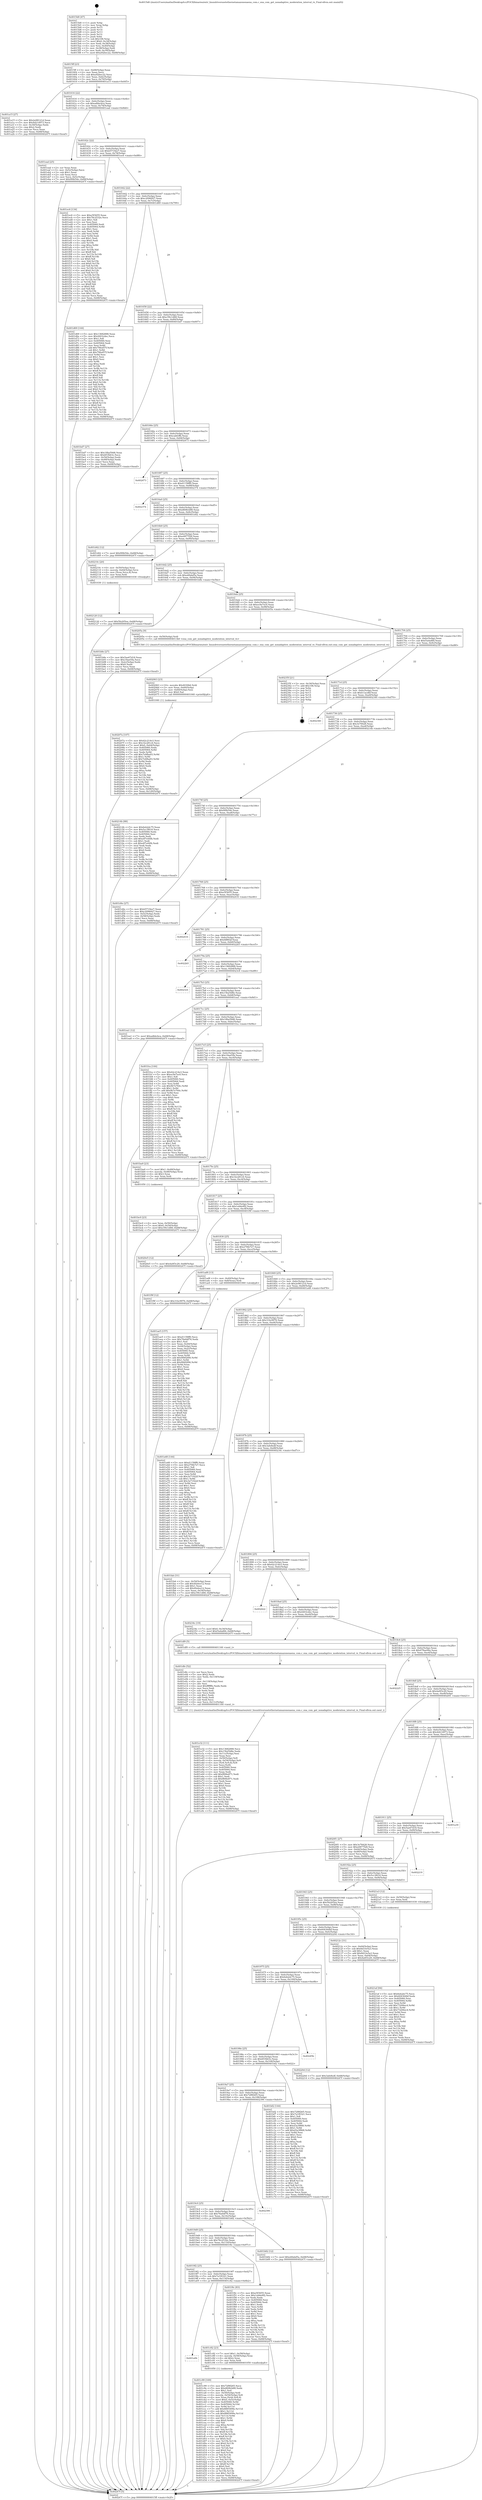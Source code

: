 digraph "0x4015d0" {
  label = "0x4015d0 (/mnt/c/Users/mathe/Desktop/tcc/POCII/binaries/extr_linuxdriversnetethernetamazonenaena_com.c_ena_com_get_nonadaptive_moderation_interval_rx_Final-ollvm.out::main(0))"
  labelloc = "t"
  node[shape=record]

  Entry [label="",width=0.3,height=0.3,shape=circle,fillcolor=black,style=filled]
  "0x4015ff" [label="{
     0x4015ff [23]\l
     | [instrs]\l
     &nbsp;&nbsp;0x4015ff \<+3\>: mov -0x68(%rbp),%eax\l
     &nbsp;&nbsp;0x401602 \<+2\>: mov %eax,%ecx\l
     &nbsp;&nbsp;0x401604 \<+6\>: sub $0xa92bec22,%ecx\l
     &nbsp;&nbsp;0x40160a \<+3\>: mov %eax,-0x6c(%rbp)\l
     &nbsp;&nbsp;0x40160d \<+3\>: mov %ecx,-0x70(%rbp)\l
     &nbsp;&nbsp;0x401610 \<+6\>: je 0000000000401a15 \<main+0x445\>\l
  }"]
  "0x401a15" [label="{
     0x401a15 [27]\l
     | [instrs]\l
     &nbsp;&nbsp;0x401a15 \<+5\>: mov $0x2e98121d,%eax\l
     &nbsp;&nbsp;0x401a1a \<+5\>: mov $0x4d214973,%ecx\l
     &nbsp;&nbsp;0x401a1f \<+3\>: mov -0x30(%rbp),%edx\l
     &nbsp;&nbsp;0x401a22 \<+3\>: cmp $0x2,%edx\l
     &nbsp;&nbsp;0x401a25 \<+3\>: cmovne %ecx,%eax\l
     &nbsp;&nbsp;0x401a28 \<+3\>: mov %eax,-0x68(%rbp)\l
     &nbsp;&nbsp;0x401a2b \<+5\>: jmp 000000000040247f \<main+0xeaf\>\l
  }"]
  "0x401616" [label="{
     0x401616 [22]\l
     | [instrs]\l
     &nbsp;&nbsp;0x401616 \<+5\>: jmp 000000000040161b \<main+0x4b\>\l
     &nbsp;&nbsp;0x40161b \<+3\>: mov -0x6c(%rbp),%eax\l
     &nbsp;&nbsp;0x40161e \<+5\>: sub $0xadbbcbca,%eax\l
     &nbsp;&nbsp;0x401623 \<+3\>: mov %eax,-0x74(%rbp)\l
     &nbsp;&nbsp;0x401626 \<+6\>: je 0000000000401ead \<main+0x8dd\>\l
  }"]
  "0x40247f" [label="{
     0x40247f [5]\l
     | [instrs]\l
     &nbsp;&nbsp;0x40247f \<+5\>: jmp 00000000004015ff \<main+0x2f\>\l
  }"]
  "0x4015d0" [label="{
     0x4015d0 [47]\l
     | [instrs]\l
     &nbsp;&nbsp;0x4015d0 \<+1\>: push %rbp\l
     &nbsp;&nbsp;0x4015d1 \<+3\>: mov %rsp,%rbp\l
     &nbsp;&nbsp;0x4015d4 \<+2\>: push %r15\l
     &nbsp;&nbsp;0x4015d6 \<+2\>: push %r14\l
     &nbsp;&nbsp;0x4015d8 \<+2\>: push %r13\l
     &nbsp;&nbsp;0x4015da \<+2\>: push %r12\l
     &nbsp;&nbsp;0x4015dc \<+1\>: push %rbx\l
     &nbsp;&nbsp;0x4015dd \<+7\>: sub $0x108,%rsp\l
     &nbsp;&nbsp;0x4015e4 \<+7\>: movl $0x0,-0x34(%rbp)\l
     &nbsp;&nbsp;0x4015eb \<+3\>: mov %edi,-0x38(%rbp)\l
     &nbsp;&nbsp;0x4015ee \<+4\>: mov %rsi,-0x40(%rbp)\l
     &nbsp;&nbsp;0x4015f2 \<+3\>: mov -0x38(%rbp),%edi\l
     &nbsp;&nbsp;0x4015f5 \<+3\>: mov %edi,-0x30(%rbp)\l
     &nbsp;&nbsp;0x4015f8 \<+7\>: movl $0xa92bec22,-0x68(%rbp)\l
  }"]
  Exit [label="",width=0.3,height=0.3,shape=circle,fillcolor=black,style=filled,peripheries=2]
  "0x401ead" [label="{
     0x401ead [25]\l
     | [instrs]\l
     &nbsp;&nbsp;0x401ead \<+2\>: xor %eax,%eax\l
     &nbsp;&nbsp;0x401eaf \<+3\>: mov -0x5c(%rbp),%ecx\l
     &nbsp;&nbsp;0x401eb2 \<+3\>: sub $0x1,%eax\l
     &nbsp;&nbsp;0x401eb5 \<+2\>: sub %eax,%ecx\l
     &nbsp;&nbsp;0x401eb7 \<+3\>: mov %ecx,-0x5c(%rbp)\l
     &nbsp;&nbsp;0x401eba \<+7\>: movl $0x9f4b54e,-0x68(%rbp)\l
     &nbsp;&nbsp;0x401ec1 \<+5\>: jmp 000000000040247f \<main+0xeaf\>\l
  }"]
  "0x40162c" [label="{
     0x40162c [22]\l
     | [instrs]\l
     &nbsp;&nbsp;0x40162c \<+5\>: jmp 0000000000401631 \<main+0x61\>\l
     &nbsp;&nbsp;0x401631 \<+3\>: mov -0x6c(%rbp),%eax\l
     &nbsp;&nbsp;0x401634 \<+5\>: sub $0xb5719ee7,%eax\l
     &nbsp;&nbsp;0x401639 \<+3\>: mov %eax,-0x78(%rbp)\l
     &nbsp;&nbsp;0x40163c \<+6\>: je 0000000000401ec6 \<main+0x8f6\>\l
  }"]
  "0x4021af" [label="{
     0x4021af [94]\l
     | [instrs]\l
     &nbsp;&nbsp;0x4021af \<+5\>: mov $0x6eb2dc75,%ecx\l
     &nbsp;&nbsp;0x4021b4 \<+5\>: mov $0x604364bf,%edx\l
     &nbsp;&nbsp;0x4021b9 \<+7\>: mov 0x405060,%esi\l
     &nbsp;&nbsp;0x4021c0 \<+8\>: mov 0x405064,%r8d\l
     &nbsp;&nbsp;0x4021c8 \<+3\>: mov %esi,%r9d\l
     &nbsp;&nbsp;0x4021cb \<+7\>: add $0x73206ec4,%r9d\l
     &nbsp;&nbsp;0x4021d2 \<+4\>: sub $0x1,%r9d\l
     &nbsp;&nbsp;0x4021d6 \<+7\>: sub $0x73206ec4,%r9d\l
     &nbsp;&nbsp;0x4021dd \<+4\>: imul %r9d,%esi\l
     &nbsp;&nbsp;0x4021e1 \<+3\>: and $0x1,%esi\l
     &nbsp;&nbsp;0x4021e4 \<+3\>: cmp $0x0,%esi\l
     &nbsp;&nbsp;0x4021e7 \<+4\>: sete %r10b\l
     &nbsp;&nbsp;0x4021eb \<+4\>: cmp $0xa,%r8d\l
     &nbsp;&nbsp;0x4021ef \<+4\>: setl %r11b\l
     &nbsp;&nbsp;0x4021f3 \<+3\>: mov %r10b,%bl\l
     &nbsp;&nbsp;0x4021f6 \<+3\>: and %r11b,%bl\l
     &nbsp;&nbsp;0x4021f9 \<+3\>: xor %r11b,%r10b\l
     &nbsp;&nbsp;0x4021fc \<+3\>: or %r10b,%bl\l
     &nbsp;&nbsp;0x4021ff \<+3\>: test $0x1,%bl\l
     &nbsp;&nbsp;0x402202 \<+3\>: cmovne %edx,%ecx\l
     &nbsp;&nbsp;0x402205 \<+3\>: mov %ecx,-0x68(%rbp)\l
     &nbsp;&nbsp;0x402208 \<+5\>: jmp 000000000040247f \<main+0xeaf\>\l
  }"]
  "0x401ec6" [label="{
     0x401ec6 [134]\l
     | [instrs]\l
     &nbsp;&nbsp;0x401ec6 \<+5\>: mov $0xe5f3655,%eax\l
     &nbsp;&nbsp;0x401ecb \<+5\>: mov $0x78c2532e,%ecx\l
     &nbsp;&nbsp;0x401ed0 \<+2\>: mov $0x1,%dl\l
     &nbsp;&nbsp;0x401ed2 \<+2\>: xor %esi,%esi\l
     &nbsp;&nbsp;0x401ed4 \<+7\>: mov 0x405060,%edi\l
     &nbsp;&nbsp;0x401edb \<+8\>: mov 0x405064,%r8d\l
     &nbsp;&nbsp;0x401ee3 \<+3\>: sub $0x1,%esi\l
     &nbsp;&nbsp;0x401ee6 \<+3\>: mov %edi,%r9d\l
     &nbsp;&nbsp;0x401ee9 \<+3\>: add %esi,%r9d\l
     &nbsp;&nbsp;0x401eec \<+4\>: imul %r9d,%edi\l
     &nbsp;&nbsp;0x401ef0 \<+3\>: and $0x1,%edi\l
     &nbsp;&nbsp;0x401ef3 \<+3\>: cmp $0x0,%edi\l
     &nbsp;&nbsp;0x401ef6 \<+4\>: sete %r10b\l
     &nbsp;&nbsp;0x401efa \<+4\>: cmp $0xa,%r8d\l
     &nbsp;&nbsp;0x401efe \<+4\>: setl %r11b\l
     &nbsp;&nbsp;0x401f02 \<+3\>: mov %r10b,%bl\l
     &nbsp;&nbsp;0x401f05 \<+3\>: xor $0xff,%bl\l
     &nbsp;&nbsp;0x401f08 \<+3\>: mov %r11b,%r14b\l
     &nbsp;&nbsp;0x401f0b \<+4\>: xor $0xff,%r14b\l
     &nbsp;&nbsp;0x401f0f \<+3\>: xor $0x0,%dl\l
     &nbsp;&nbsp;0x401f12 \<+3\>: mov %bl,%r15b\l
     &nbsp;&nbsp;0x401f15 \<+4\>: and $0x0,%r15b\l
     &nbsp;&nbsp;0x401f19 \<+3\>: and %dl,%r10b\l
     &nbsp;&nbsp;0x401f1c \<+3\>: mov %r14b,%r12b\l
     &nbsp;&nbsp;0x401f1f \<+4\>: and $0x0,%r12b\l
     &nbsp;&nbsp;0x401f23 \<+3\>: and %dl,%r11b\l
     &nbsp;&nbsp;0x401f26 \<+3\>: or %r10b,%r15b\l
     &nbsp;&nbsp;0x401f29 \<+3\>: or %r11b,%r12b\l
     &nbsp;&nbsp;0x401f2c \<+3\>: xor %r12b,%r15b\l
     &nbsp;&nbsp;0x401f2f \<+3\>: or %r14b,%bl\l
     &nbsp;&nbsp;0x401f32 \<+3\>: xor $0xff,%bl\l
     &nbsp;&nbsp;0x401f35 \<+3\>: or $0x0,%dl\l
     &nbsp;&nbsp;0x401f38 \<+2\>: and %dl,%bl\l
     &nbsp;&nbsp;0x401f3a \<+3\>: or %bl,%r15b\l
     &nbsp;&nbsp;0x401f3d \<+4\>: test $0x1,%r15b\l
     &nbsp;&nbsp;0x401f41 \<+3\>: cmovne %ecx,%eax\l
     &nbsp;&nbsp;0x401f44 \<+3\>: mov %eax,-0x68(%rbp)\l
     &nbsp;&nbsp;0x401f47 \<+5\>: jmp 000000000040247f \<main+0xeaf\>\l
  }"]
  "0x401642" [label="{
     0x401642 [22]\l
     | [instrs]\l
     &nbsp;&nbsp;0x401642 \<+5\>: jmp 0000000000401647 \<main+0x77\>\l
     &nbsp;&nbsp;0x401647 \<+3\>: mov -0x6c(%rbp),%eax\l
     &nbsp;&nbsp;0x40164a \<+5\>: sub $0xc2096927,%eax\l
     &nbsp;&nbsp;0x40164f \<+3\>: mov %eax,-0x7c(%rbp)\l
     &nbsp;&nbsp;0x401652 \<+6\>: je 0000000000401d69 \<main+0x799\>\l
  }"]
  "0x402120" [label="{
     0x402120 [12]\l
     | [instrs]\l
     &nbsp;&nbsp;0x402120 \<+7\>: movl $0x5fa205ea,-0x68(%rbp)\l
     &nbsp;&nbsp;0x402127 \<+5\>: jmp 000000000040247f \<main+0xeaf\>\l
  }"]
  "0x401d69" [label="{
     0x401d69 [144]\l
     | [instrs]\l
     &nbsp;&nbsp;0x401d69 \<+5\>: mov $0x13682888,%eax\l
     &nbsp;&nbsp;0x401d6e \<+5\>: mov $0x4403cdec,%ecx\l
     &nbsp;&nbsp;0x401d73 \<+2\>: mov $0x1,%dl\l
     &nbsp;&nbsp;0x401d75 \<+7\>: mov 0x405060,%esi\l
     &nbsp;&nbsp;0x401d7c \<+7\>: mov 0x405064,%edi\l
     &nbsp;&nbsp;0x401d83 \<+3\>: mov %esi,%r8d\l
     &nbsp;&nbsp;0x401d86 \<+7\>: add $0x79fed57f,%r8d\l
     &nbsp;&nbsp;0x401d8d \<+4\>: sub $0x1,%r8d\l
     &nbsp;&nbsp;0x401d91 \<+7\>: sub $0x79fed57f,%r8d\l
     &nbsp;&nbsp;0x401d98 \<+4\>: imul %r8d,%esi\l
     &nbsp;&nbsp;0x401d9c \<+3\>: and $0x1,%esi\l
     &nbsp;&nbsp;0x401d9f \<+3\>: cmp $0x0,%esi\l
     &nbsp;&nbsp;0x401da2 \<+4\>: sete %r9b\l
     &nbsp;&nbsp;0x401da6 \<+3\>: cmp $0xa,%edi\l
     &nbsp;&nbsp;0x401da9 \<+4\>: setl %r10b\l
     &nbsp;&nbsp;0x401dad \<+3\>: mov %r9b,%r11b\l
     &nbsp;&nbsp;0x401db0 \<+4\>: xor $0xff,%r11b\l
     &nbsp;&nbsp;0x401db4 \<+3\>: mov %r10b,%bl\l
     &nbsp;&nbsp;0x401db7 \<+3\>: xor $0xff,%bl\l
     &nbsp;&nbsp;0x401dba \<+3\>: xor $0x0,%dl\l
     &nbsp;&nbsp;0x401dbd \<+3\>: mov %r11b,%r14b\l
     &nbsp;&nbsp;0x401dc0 \<+4\>: and $0x0,%r14b\l
     &nbsp;&nbsp;0x401dc4 \<+3\>: and %dl,%r9b\l
     &nbsp;&nbsp;0x401dc7 \<+3\>: mov %bl,%r15b\l
     &nbsp;&nbsp;0x401dca \<+4\>: and $0x0,%r15b\l
     &nbsp;&nbsp;0x401dce \<+3\>: and %dl,%r10b\l
     &nbsp;&nbsp;0x401dd1 \<+3\>: or %r9b,%r14b\l
     &nbsp;&nbsp;0x401dd4 \<+3\>: or %r10b,%r15b\l
     &nbsp;&nbsp;0x401dd7 \<+3\>: xor %r15b,%r14b\l
     &nbsp;&nbsp;0x401dda \<+3\>: or %bl,%r11b\l
     &nbsp;&nbsp;0x401ddd \<+4\>: xor $0xff,%r11b\l
     &nbsp;&nbsp;0x401de1 \<+3\>: or $0x0,%dl\l
     &nbsp;&nbsp;0x401de4 \<+3\>: and %dl,%r11b\l
     &nbsp;&nbsp;0x401de7 \<+3\>: or %r11b,%r14b\l
     &nbsp;&nbsp;0x401dea \<+4\>: test $0x1,%r14b\l
     &nbsp;&nbsp;0x401dee \<+3\>: cmovne %ecx,%eax\l
     &nbsp;&nbsp;0x401df1 \<+3\>: mov %eax,-0x68(%rbp)\l
     &nbsp;&nbsp;0x401df4 \<+5\>: jmp 000000000040247f \<main+0xeaf\>\l
  }"]
  "0x401658" [label="{
     0x401658 [22]\l
     | [instrs]\l
     &nbsp;&nbsp;0x401658 \<+5\>: jmp 000000000040165d \<main+0x8d\>\l
     &nbsp;&nbsp;0x40165d \<+3\>: mov -0x6c(%rbp),%eax\l
     &nbsp;&nbsp;0x401660 \<+5\>: sub $0xc59c1d68,%eax\l
     &nbsp;&nbsp;0x401665 \<+3\>: mov %eax,-0x80(%rbp)\l
     &nbsp;&nbsp;0x401668 \<+6\>: je 0000000000401bd7 \<main+0x607\>\l
  }"]
  "0x40207a" [label="{
     0x40207a [107]\l
     | [instrs]\l
     &nbsp;&nbsp;0x40207a \<+5\>: mov $0x42c214e3,%esi\l
     &nbsp;&nbsp;0x40207f \<+5\>: mov $0x1bc281c6,%ecx\l
     &nbsp;&nbsp;0x402084 \<+7\>: movl $0x0,-0x64(%rbp)\l
     &nbsp;&nbsp;0x40208b \<+7\>: mov 0x405060,%edx\l
     &nbsp;&nbsp;0x402092 \<+8\>: mov 0x405064,%r8d\l
     &nbsp;&nbsp;0x40209a \<+3\>: mov %edx,%r9d\l
     &nbsp;&nbsp;0x40209d \<+7\>: add $0x7e4fba93,%r9d\l
     &nbsp;&nbsp;0x4020a4 \<+4\>: sub $0x1,%r9d\l
     &nbsp;&nbsp;0x4020a8 \<+7\>: sub $0x7e4fba93,%r9d\l
     &nbsp;&nbsp;0x4020af \<+4\>: imul %r9d,%edx\l
     &nbsp;&nbsp;0x4020b3 \<+3\>: and $0x1,%edx\l
     &nbsp;&nbsp;0x4020b6 \<+3\>: cmp $0x0,%edx\l
     &nbsp;&nbsp;0x4020b9 \<+4\>: sete %r10b\l
     &nbsp;&nbsp;0x4020bd \<+4\>: cmp $0xa,%r8d\l
     &nbsp;&nbsp;0x4020c1 \<+4\>: setl %r11b\l
     &nbsp;&nbsp;0x4020c5 \<+3\>: mov %r10b,%bl\l
     &nbsp;&nbsp;0x4020c8 \<+3\>: and %r11b,%bl\l
     &nbsp;&nbsp;0x4020cb \<+3\>: xor %r11b,%r10b\l
     &nbsp;&nbsp;0x4020ce \<+3\>: or %r10b,%bl\l
     &nbsp;&nbsp;0x4020d1 \<+3\>: test $0x1,%bl\l
     &nbsp;&nbsp;0x4020d4 \<+3\>: cmovne %ecx,%esi\l
     &nbsp;&nbsp;0x4020d7 \<+3\>: mov %esi,-0x68(%rbp)\l
     &nbsp;&nbsp;0x4020da \<+6\>: mov %eax,-0x120(%rbp)\l
     &nbsp;&nbsp;0x4020e0 \<+5\>: jmp 000000000040247f \<main+0xeaf\>\l
  }"]
  "0x401bd7" [label="{
     0x401bd7 [27]\l
     | [instrs]\l
     &nbsp;&nbsp;0x401bd7 \<+5\>: mov $0x18ba59d6,%eax\l
     &nbsp;&nbsp;0x401bdc \<+5\>: mov $0x6f1fb63c,%ecx\l
     &nbsp;&nbsp;0x401be1 \<+3\>: mov -0x54(%rbp),%edx\l
     &nbsp;&nbsp;0x401be4 \<+3\>: cmp -0x48(%rbp),%edx\l
     &nbsp;&nbsp;0x401be7 \<+3\>: cmovl %ecx,%eax\l
     &nbsp;&nbsp;0x401bea \<+3\>: mov %eax,-0x68(%rbp)\l
     &nbsp;&nbsp;0x401bed \<+5\>: jmp 000000000040247f \<main+0xeaf\>\l
  }"]
  "0x40166e" [label="{
     0x40166e [25]\l
     | [instrs]\l
     &nbsp;&nbsp;0x40166e \<+5\>: jmp 0000000000401673 \<main+0xa3\>\l
     &nbsp;&nbsp;0x401673 \<+3\>: mov -0x6c(%rbp),%eax\l
     &nbsp;&nbsp;0x401676 \<+5\>: sub $0xcabfcffb,%eax\l
     &nbsp;&nbsp;0x40167b \<+6\>: mov %eax,-0x84(%rbp)\l
     &nbsp;&nbsp;0x401681 \<+6\>: je 0000000000402473 \<main+0xea3\>\l
  }"]
  "0x402063" [label="{
     0x402063 [23]\l
     | [instrs]\l
     &nbsp;&nbsp;0x402063 \<+10\>: movabs $0x4030b6,%rdi\l
     &nbsp;&nbsp;0x40206d \<+3\>: mov %eax,-0x60(%rbp)\l
     &nbsp;&nbsp;0x402070 \<+3\>: mov -0x60(%rbp),%esi\l
     &nbsp;&nbsp;0x402073 \<+2\>: mov $0x0,%al\l
     &nbsp;&nbsp;0x402075 \<+5\>: call 0000000000401040 \<printf@plt\>\l
     | [calls]\l
     &nbsp;&nbsp;0x401040 \{1\} (unknown)\l
  }"]
  "0x402473" [label="{
     0x402473\l
  }", style=dashed]
  "0x401687" [label="{
     0x401687 [25]\l
     | [instrs]\l
     &nbsp;&nbsp;0x401687 \<+5\>: jmp 000000000040168c \<main+0xbc\>\l
     &nbsp;&nbsp;0x40168c \<+3\>: mov -0x6c(%rbp),%eax\l
     &nbsp;&nbsp;0x40168f \<+5\>: sub $0xd1158ff0,%eax\l
     &nbsp;&nbsp;0x401694 \<+6\>: mov %eax,-0x88(%rbp)\l
     &nbsp;&nbsp;0x40169a \<+6\>: je 0000000000402374 \<main+0xda4\>\l
  }"]
  "0x401e32" [label="{
     0x401e32 [111]\l
     | [instrs]\l
     &nbsp;&nbsp;0x401e32 \<+5\>: mov $0x13682888,%ecx\l
     &nbsp;&nbsp;0x401e37 \<+5\>: mov $0x15b25d8e,%edx\l
     &nbsp;&nbsp;0x401e3c \<+6\>: mov -0x11c(%rbp),%esi\l
     &nbsp;&nbsp;0x401e42 \<+3\>: imul %eax,%esi\l
     &nbsp;&nbsp;0x401e45 \<+4\>: mov -0x50(%rbp),%r8\l
     &nbsp;&nbsp;0x401e49 \<+4\>: movslq -0x54(%rbp),%r9\l
     &nbsp;&nbsp;0x401e4d \<+4\>: mov (%r8,%r9,8),%r8\l
     &nbsp;&nbsp;0x401e51 \<+3\>: mov %esi,(%r8)\l
     &nbsp;&nbsp;0x401e54 \<+7\>: mov 0x405060,%eax\l
     &nbsp;&nbsp;0x401e5b \<+7\>: mov 0x405064,%esi\l
     &nbsp;&nbsp;0x401e62 \<+2\>: mov %eax,%edi\l
     &nbsp;&nbsp;0x401e64 \<+6\>: add $0xf806e871,%edi\l
     &nbsp;&nbsp;0x401e6a \<+3\>: sub $0x1,%edi\l
     &nbsp;&nbsp;0x401e6d \<+6\>: sub $0xf806e871,%edi\l
     &nbsp;&nbsp;0x401e73 \<+3\>: imul %edi,%eax\l
     &nbsp;&nbsp;0x401e76 \<+3\>: and $0x1,%eax\l
     &nbsp;&nbsp;0x401e79 \<+3\>: cmp $0x0,%eax\l
     &nbsp;&nbsp;0x401e7c \<+4\>: sete %r10b\l
     &nbsp;&nbsp;0x401e80 \<+3\>: cmp $0xa,%esi\l
     &nbsp;&nbsp;0x401e83 \<+4\>: setl %r11b\l
     &nbsp;&nbsp;0x401e87 \<+3\>: mov %r10b,%bl\l
     &nbsp;&nbsp;0x401e8a \<+3\>: and %r11b,%bl\l
     &nbsp;&nbsp;0x401e8d \<+3\>: xor %r11b,%r10b\l
     &nbsp;&nbsp;0x401e90 \<+3\>: or %r10b,%bl\l
     &nbsp;&nbsp;0x401e93 \<+3\>: test $0x1,%bl\l
     &nbsp;&nbsp;0x401e96 \<+3\>: cmovne %edx,%ecx\l
     &nbsp;&nbsp;0x401e99 \<+3\>: mov %ecx,-0x68(%rbp)\l
     &nbsp;&nbsp;0x401e9c \<+5\>: jmp 000000000040247f \<main+0xeaf\>\l
  }"]
  "0x402374" [label="{
     0x402374\l
  }", style=dashed]
  "0x4016a0" [label="{
     0x4016a0 [25]\l
     | [instrs]\l
     &nbsp;&nbsp;0x4016a0 \<+5\>: jmp 00000000004016a5 \<main+0xd5\>\l
     &nbsp;&nbsp;0x4016a5 \<+3\>: mov -0x6c(%rbp),%eax\l
     &nbsp;&nbsp;0x4016a8 \<+5\>: sub $0xd608cb88,%eax\l
     &nbsp;&nbsp;0x4016ad \<+6\>: mov %eax,-0x8c(%rbp)\l
     &nbsp;&nbsp;0x4016b3 \<+6\>: je 0000000000401d42 \<main+0x772\>\l
  }"]
  "0x401dfe" [label="{
     0x401dfe [52]\l
     | [instrs]\l
     &nbsp;&nbsp;0x401dfe \<+2\>: xor %ecx,%ecx\l
     &nbsp;&nbsp;0x401e00 \<+5\>: mov $0x2,%edx\l
     &nbsp;&nbsp;0x401e05 \<+6\>: mov %edx,-0x118(%rbp)\l
     &nbsp;&nbsp;0x401e0b \<+1\>: cltd\l
     &nbsp;&nbsp;0x401e0c \<+6\>: mov -0x118(%rbp),%esi\l
     &nbsp;&nbsp;0x401e12 \<+2\>: idiv %esi\l
     &nbsp;&nbsp;0x401e14 \<+6\>: imul $0xfffffffe,%edx,%edx\l
     &nbsp;&nbsp;0x401e1a \<+2\>: mov %ecx,%edi\l
     &nbsp;&nbsp;0x401e1c \<+2\>: sub %edx,%edi\l
     &nbsp;&nbsp;0x401e1e \<+2\>: mov %ecx,%edx\l
     &nbsp;&nbsp;0x401e20 \<+3\>: sub $0x1,%edx\l
     &nbsp;&nbsp;0x401e23 \<+2\>: add %edx,%edi\l
     &nbsp;&nbsp;0x401e25 \<+2\>: sub %edi,%ecx\l
     &nbsp;&nbsp;0x401e27 \<+6\>: mov %ecx,-0x11c(%rbp)\l
     &nbsp;&nbsp;0x401e2d \<+5\>: call 0000000000401160 \<next_i\>\l
     | [calls]\l
     &nbsp;&nbsp;0x401160 \{1\} (/mnt/c/Users/mathe/Desktop/tcc/POCII/binaries/extr_linuxdriversnetethernetamazonenaena_com.c_ena_com_get_nonadaptive_moderation_interval_rx_Final-ollvm.out::next_i)\l
  }"]
  "0x401d42" [label="{
     0x401d42 [12]\l
     | [instrs]\l
     &nbsp;&nbsp;0x401d42 \<+7\>: movl $0x9f4b54e,-0x68(%rbp)\l
     &nbsp;&nbsp;0x401d49 \<+5\>: jmp 000000000040247f \<main+0xeaf\>\l
  }"]
  "0x4016b9" [label="{
     0x4016b9 [25]\l
     | [instrs]\l
     &nbsp;&nbsp;0x4016b9 \<+5\>: jmp 00000000004016be \<main+0xee\>\l
     &nbsp;&nbsp;0x4016be \<+3\>: mov -0x6c(%rbp),%eax\l
     &nbsp;&nbsp;0x4016c1 \<+5\>: sub $0xe0877f28,%eax\l
     &nbsp;&nbsp;0x4016c6 \<+6\>: mov %eax,-0x90(%rbp)\l
     &nbsp;&nbsp;0x4016cc \<+6\>: je 000000000040210c \<main+0xb3c\>\l
  }"]
  "0x401c99" [label="{
     0x401c99 [169]\l
     | [instrs]\l
     &nbsp;&nbsp;0x401c99 \<+5\>: mov $0x72f8f265,%ecx\l
     &nbsp;&nbsp;0x401c9e \<+5\>: mov $0xd608cb88,%edx\l
     &nbsp;&nbsp;0x401ca3 \<+3\>: mov $0x1,%sil\l
     &nbsp;&nbsp;0x401ca6 \<+4\>: mov -0x50(%rbp),%rdi\l
     &nbsp;&nbsp;0x401caa \<+4\>: movslq -0x54(%rbp),%r8\l
     &nbsp;&nbsp;0x401cae \<+4\>: mov %rax,(%rdi,%r8,8)\l
     &nbsp;&nbsp;0x401cb2 \<+7\>: movl $0x0,-0x5c(%rbp)\l
     &nbsp;&nbsp;0x401cb9 \<+8\>: mov 0x405060,%r9d\l
     &nbsp;&nbsp;0x401cc1 \<+8\>: mov 0x405064,%r10d\l
     &nbsp;&nbsp;0x401cc9 \<+3\>: mov %r9d,%r11d\l
     &nbsp;&nbsp;0x401ccc \<+7\>: add $0x8885499e,%r11d\l
     &nbsp;&nbsp;0x401cd3 \<+4\>: sub $0x1,%r11d\l
     &nbsp;&nbsp;0x401cd7 \<+7\>: sub $0x8885499e,%r11d\l
     &nbsp;&nbsp;0x401cde \<+4\>: imul %r11d,%r9d\l
     &nbsp;&nbsp;0x401ce2 \<+4\>: and $0x1,%r9d\l
     &nbsp;&nbsp;0x401ce6 \<+4\>: cmp $0x0,%r9d\l
     &nbsp;&nbsp;0x401cea \<+3\>: sete %bl\l
     &nbsp;&nbsp;0x401ced \<+4\>: cmp $0xa,%r10d\l
     &nbsp;&nbsp;0x401cf1 \<+4\>: setl %r14b\l
     &nbsp;&nbsp;0x401cf5 \<+3\>: mov %bl,%r15b\l
     &nbsp;&nbsp;0x401cf8 \<+4\>: xor $0xff,%r15b\l
     &nbsp;&nbsp;0x401cfc \<+3\>: mov %r14b,%r12b\l
     &nbsp;&nbsp;0x401cff \<+4\>: xor $0xff,%r12b\l
     &nbsp;&nbsp;0x401d03 \<+4\>: xor $0x0,%sil\l
     &nbsp;&nbsp;0x401d07 \<+3\>: mov %r15b,%r13b\l
     &nbsp;&nbsp;0x401d0a \<+4\>: and $0x0,%r13b\l
     &nbsp;&nbsp;0x401d0e \<+3\>: and %sil,%bl\l
     &nbsp;&nbsp;0x401d11 \<+3\>: mov %r12b,%al\l
     &nbsp;&nbsp;0x401d14 \<+2\>: and $0x0,%al\l
     &nbsp;&nbsp;0x401d16 \<+3\>: and %sil,%r14b\l
     &nbsp;&nbsp;0x401d19 \<+3\>: or %bl,%r13b\l
     &nbsp;&nbsp;0x401d1c \<+3\>: or %r14b,%al\l
     &nbsp;&nbsp;0x401d1f \<+3\>: xor %al,%r13b\l
     &nbsp;&nbsp;0x401d22 \<+3\>: or %r12b,%r15b\l
     &nbsp;&nbsp;0x401d25 \<+4\>: xor $0xff,%r15b\l
     &nbsp;&nbsp;0x401d29 \<+4\>: or $0x0,%sil\l
     &nbsp;&nbsp;0x401d2d \<+3\>: and %sil,%r15b\l
     &nbsp;&nbsp;0x401d30 \<+3\>: or %r15b,%r13b\l
     &nbsp;&nbsp;0x401d33 \<+4\>: test $0x1,%r13b\l
     &nbsp;&nbsp;0x401d37 \<+3\>: cmovne %edx,%ecx\l
     &nbsp;&nbsp;0x401d3a \<+3\>: mov %ecx,-0x68(%rbp)\l
     &nbsp;&nbsp;0x401d3d \<+5\>: jmp 000000000040247f \<main+0xeaf\>\l
  }"]
  "0x40210c" [label="{
     0x40210c [20]\l
     | [instrs]\l
     &nbsp;&nbsp;0x40210c \<+4\>: mov -0x50(%rbp),%rax\l
     &nbsp;&nbsp;0x402110 \<+4\>: movslq -0x64(%rbp),%rcx\l
     &nbsp;&nbsp;0x402114 \<+4\>: mov (%rax,%rcx,8),%rax\l
     &nbsp;&nbsp;0x402118 \<+3\>: mov %rax,%rdi\l
     &nbsp;&nbsp;0x40211b \<+5\>: call 0000000000401030 \<free@plt\>\l
     | [calls]\l
     &nbsp;&nbsp;0x401030 \{1\} (unknown)\l
  }"]
  "0x4016d2" [label="{
     0x4016d2 [25]\l
     | [instrs]\l
     &nbsp;&nbsp;0x4016d2 \<+5\>: jmp 00000000004016d7 \<main+0x107\>\l
     &nbsp;&nbsp;0x4016d7 \<+3\>: mov -0x6c(%rbp),%eax\l
     &nbsp;&nbsp;0x4016da \<+5\>: sub $0xe6fabd5a,%eax\l
     &nbsp;&nbsp;0x4016df \<+6\>: mov %eax,-0x94(%rbp)\l
     &nbsp;&nbsp;0x4016e5 \<+6\>: je 0000000000401b8e \<main+0x5be\>\l
  }"]
  "0x401a0b" [label="{
     0x401a0b\l
  }", style=dashed]
  "0x401b8e" [label="{
     0x401b8e [27]\l
     | [instrs]\l
     &nbsp;&nbsp;0x401b8e \<+5\>: mov $0x5ae67d18,%eax\l
     &nbsp;&nbsp;0x401b93 \<+5\>: mov $0x19aef3fa,%ecx\l
     &nbsp;&nbsp;0x401b98 \<+3\>: mov -0x2c(%rbp),%edx\l
     &nbsp;&nbsp;0x401b9b \<+3\>: cmp $0x0,%edx\l
     &nbsp;&nbsp;0x401b9e \<+3\>: cmove %ecx,%eax\l
     &nbsp;&nbsp;0x401ba1 \<+3\>: mov %eax,-0x68(%rbp)\l
     &nbsp;&nbsp;0x401ba4 \<+5\>: jmp 000000000040247f \<main+0xeaf\>\l
  }"]
  "0x4016eb" [label="{
     0x4016eb [25]\l
     | [instrs]\l
     &nbsp;&nbsp;0x4016eb \<+5\>: jmp 00000000004016f0 \<main+0x120\>\l
     &nbsp;&nbsp;0x4016f0 \<+3\>: mov -0x6c(%rbp),%eax\l
     &nbsp;&nbsp;0x4016f3 \<+5\>: sub $0xec9a7ec0,%eax\l
     &nbsp;&nbsp;0x4016f8 \<+6\>: mov %eax,-0x98(%rbp)\l
     &nbsp;&nbsp;0x4016fe \<+6\>: je 000000000040205a \<main+0xa8a\>\l
  }"]
  "0x401c82" [label="{
     0x401c82 [23]\l
     | [instrs]\l
     &nbsp;&nbsp;0x401c82 \<+7\>: movl $0x1,-0x58(%rbp)\l
     &nbsp;&nbsp;0x401c89 \<+4\>: movslq -0x58(%rbp),%rax\l
     &nbsp;&nbsp;0x401c8d \<+4\>: shl $0x2,%rax\l
     &nbsp;&nbsp;0x401c91 \<+3\>: mov %rax,%rdi\l
     &nbsp;&nbsp;0x401c94 \<+5\>: call 0000000000401050 \<malloc@plt\>\l
     | [calls]\l
     &nbsp;&nbsp;0x401050 \{1\} (unknown)\l
  }"]
  "0x40205a" [label="{
     0x40205a [9]\l
     | [instrs]\l
     &nbsp;&nbsp;0x40205a \<+4\>: mov -0x50(%rbp),%rdi\l
     &nbsp;&nbsp;0x40205e \<+5\>: call 00000000004013b0 \<ena_com_get_nonadaptive_moderation_interval_rx\>\l
     | [calls]\l
     &nbsp;&nbsp;0x4013b0 \{1\} (/mnt/c/Users/mathe/Desktop/tcc/POCII/binaries/extr_linuxdriversnetethernetamazonenaena_com.c_ena_com_get_nonadaptive_moderation_interval_rx_Final-ollvm.out::ena_com_get_nonadaptive_moderation_interval_rx)\l
  }"]
  "0x401704" [label="{
     0x401704 [25]\l
     | [instrs]\l
     &nbsp;&nbsp;0x401704 \<+5\>: jmp 0000000000401709 \<main+0x139\>\l
     &nbsp;&nbsp;0x401709 \<+3\>: mov -0x6c(%rbp),%eax\l
     &nbsp;&nbsp;0x40170c \<+5\>: sub $0xf3a4a8fd,%eax\l
     &nbsp;&nbsp;0x401711 \<+6\>: mov %eax,-0x9c(%rbp)\l
     &nbsp;&nbsp;0x401717 \<+6\>: je 000000000040235f \<main+0xd8f\>\l
  }"]
  "0x4019f2" [label="{
     0x4019f2 [25]\l
     | [instrs]\l
     &nbsp;&nbsp;0x4019f2 \<+5\>: jmp 00000000004019f7 \<main+0x427\>\l
     &nbsp;&nbsp;0x4019f7 \<+3\>: mov -0x6c(%rbp),%eax\l
     &nbsp;&nbsp;0x4019fa \<+5\>: sub $0x7a1f0321,%eax\l
     &nbsp;&nbsp;0x4019ff \<+6\>: mov %eax,-0x114(%rbp)\l
     &nbsp;&nbsp;0x401a05 \<+6\>: je 0000000000401c82 \<main+0x6b2\>\l
  }"]
  "0x40235f" [label="{
     0x40235f [21]\l
     | [instrs]\l
     &nbsp;&nbsp;0x40235f \<+3\>: mov -0x34(%rbp),%eax\l
     &nbsp;&nbsp;0x402362 \<+7\>: add $0x108,%rsp\l
     &nbsp;&nbsp;0x402369 \<+1\>: pop %rbx\l
     &nbsp;&nbsp;0x40236a \<+2\>: pop %r12\l
     &nbsp;&nbsp;0x40236c \<+2\>: pop %r13\l
     &nbsp;&nbsp;0x40236e \<+2\>: pop %r14\l
     &nbsp;&nbsp;0x402370 \<+2\>: pop %r15\l
     &nbsp;&nbsp;0x402372 \<+1\>: pop %rbp\l
     &nbsp;&nbsp;0x402373 \<+1\>: ret\l
  }"]
  "0x40171d" [label="{
     0x40171d [25]\l
     | [instrs]\l
     &nbsp;&nbsp;0x40171d \<+5\>: jmp 0000000000401722 \<main+0x152\>\l
     &nbsp;&nbsp;0x401722 \<+3\>: mov -0x6c(%rbp),%eax\l
     &nbsp;&nbsp;0x401725 \<+5\>: sub $0xfc1acdbf,%eax\l
     &nbsp;&nbsp;0x40172a \<+6\>: mov %eax,-0xa0(%rbp)\l
     &nbsp;&nbsp;0x401730 \<+6\>: je 0000000000402340 \<main+0xd70\>\l
  }"]
  "0x401f4c" [label="{
     0x401f4c [83]\l
     | [instrs]\l
     &nbsp;&nbsp;0x401f4c \<+5\>: mov $0xe5f3655,%eax\l
     &nbsp;&nbsp;0x401f51 \<+5\>: mov $0x1eb6e9f2,%ecx\l
     &nbsp;&nbsp;0x401f56 \<+2\>: xor %edx,%edx\l
     &nbsp;&nbsp;0x401f58 \<+7\>: mov 0x405060,%esi\l
     &nbsp;&nbsp;0x401f5f \<+7\>: mov 0x405064,%edi\l
     &nbsp;&nbsp;0x401f66 \<+3\>: sub $0x1,%edx\l
     &nbsp;&nbsp;0x401f69 \<+3\>: mov %esi,%r8d\l
     &nbsp;&nbsp;0x401f6c \<+3\>: add %edx,%r8d\l
     &nbsp;&nbsp;0x401f6f \<+4\>: imul %r8d,%esi\l
     &nbsp;&nbsp;0x401f73 \<+3\>: and $0x1,%esi\l
     &nbsp;&nbsp;0x401f76 \<+3\>: cmp $0x0,%esi\l
     &nbsp;&nbsp;0x401f79 \<+4\>: sete %r9b\l
     &nbsp;&nbsp;0x401f7d \<+3\>: cmp $0xa,%edi\l
     &nbsp;&nbsp;0x401f80 \<+4\>: setl %r10b\l
     &nbsp;&nbsp;0x401f84 \<+3\>: mov %r9b,%r11b\l
     &nbsp;&nbsp;0x401f87 \<+3\>: and %r10b,%r11b\l
     &nbsp;&nbsp;0x401f8a \<+3\>: xor %r10b,%r9b\l
     &nbsp;&nbsp;0x401f8d \<+3\>: or %r9b,%r11b\l
     &nbsp;&nbsp;0x401f90 \<+4\>: test $0x1,%r11b\l
     &nbsp;&nbsp;0x401f94 \<+3\>: cmovne %ecx,%eax\l
     &nbsp;&nbsp;0x401f97 \<+3\>: mov %eax,-0x68(%rbp)\l
     &nbsp;&nbsp;0x401f9a \<+5\>: jmp 000000000040247f \<main+0xeaf\>\l
  }"]
  "0x402340" [label="{
     0x402340\l
  }", style=dashed]
  "0x401736" [label="{
     0x401736 [25]\l
     | [instrs]\l
     &nbsp;&nbsp;0x401736 \<+5\>: jmp 000000000040173b \<main+0x16b\>\l
     &nbsp;&nbsp;0x40173b \<+3\>: mov -0x6c(%rbp),%eax\l
     &nbsp;&nbsp;0x40173e \<+5\>: sub $0x3e78428,%eax\l
     &nbsp;&nbsp;0x401743 \<+6\>: mov %eax,-0xa4(%rbp)\l
     &nbsp;&nbsp;0x401749 \<+6\>: je 000000000040214b \<main+0xb7b\>\l
  }"]
  "0x401bc0" [label="{
     0x401bc0 [23]\l
     | [instrs]\l
     &nbsp;&nbsp;0x401bc0 \<+4\>: mov %rax,-0x50(%rbp)\l
     &nbsp;&nbsp;0x401bc4 \<+7\>: movl $0x0,-0x54(%rbp)\l
     &nbsp;&nbsp;0x401bcb \<+7\>: movl $0xc59c1d68,-0x68(%rbp)\l
     &nbsp;&nbsp;0x401bd2 \<+5\>: jmp 000000000040247f \<main+0xeaf\>\l
  }"]
  "0x40214b" [label="{
     0x40214b [88]\l
     | [instrs]\l
     &nbsp;&nbsp;0x40214b \<+5\>: mov $0x6eb2dc75,%eax\l
     &nbsp;&nbsp;0x402150 \<+5\>: mov $0x5cc3f616,%ecx\l
     &nbsp;&nbsp;0x402155 \<+7\>: mov 0x405060,%edx\l
     &nbsp;&nbsp;0x40215c \<+7\>: mov 0x405064,%esi\l
     &nbsp;&nbsp;0x402163 \<+2\>: mov %edx,%edi\l
     &nbsp;&nbsp;0x402165 \<+6\>: add $0xe87e44fb,%edi\l
     &nbsp;&nbsp;0x40216b \<+3\>: sub $0x1,%edi\l
     &nbsp;&nbsp;0x40216e \<+6\>: sub $0xe87e44fb,%edi\l
     &nbsp;&nbsp;0x402174 \<+3\>: imul %edi,%edx\l
     &nbsp;&nbsp;0x402177 \<+3\>: and $0x1,%edx\l
     &nbsp;&nbsp;0x40217a \<+3\>: cmp $0x0,%edx\l
     &nbsp;&nbsp;0x40217d \<+4\>: sete %r8b\l
     &nbsp;&nbsp;0x402181 \<+3\>: cmp $0xa,%esi\l
     &nbsp;&nbsp;0x402184 \<+4\>: setl %r9b\l
     &nbsp;&nbsp;0x402188 \<+3\>: mov %r8b,%r10b\l
     &nbsp;&nbsp;0x40218b \<+3\>: and %r9b,%r10b\l
     &nbsp;&nbsp;0x40218e \<+3\>: xor %r9b,%r8b\l
     &nbsp;&nbsp;0x402191 \<+3\>: or %r8b,%r10b\l
     &nbsp;&nbsp;0x402194 \<+4\>: test $0x1,%r10b\l
     &nbsp;&nbsp;0x402198 \<+3\>: cmovne %ecx,%eax\l
     &nbsp;&nbsp;0x40219b \<+3\>: mov %eax,-0x68(%rbp)\l
     &nbsp;&nbsp;0x40219e \<+5\>: jmp 000000000040247f \<main+0xeaf\>\l
  }"]
  "0x40174f" [label="{
     0x40174f [25]\l
     | [instrs]\l
     &nbsp;&nbsp;0x40174f \<+5\>: jmp 0000000000401754 \<main+0x184\>\l
     &nbsp;&nbsp;0x401754 \<+3\>: mov -0x6c(%rbp),%eax\l
     &nbsp;&nbsp;0x401757 \<+5\>: sub $0x9f4b54e,%eax\l
     &nbsp;&nbsp;0x40175c \<+6\>: mov %eax,-0xa8(%rbp)\l
     &nbsp;&nbsp;0x401762 \<+6\>: je 0000000000401d4e \<main+0x77e\>\l
  }"]
  "0x4019d9" [label="{
     0x4019d9 [25]\l
     | [instrs]\l
     &nbsp;&nbsp;0x4019d9 \<+5\>: jmp 00000000004019de \<main+0x40e\>\l
     &nbsp;&nbsp;0x4019de \<+3\>: mov -0x6c(%rbp),%eax\l
     &nbsp;&nbsp;0x4019e1 \<+5\>: sub $0x78c2532e,%eax\l
     &nbsp;&nbsp;0x4019e6 \<+6\>: mov %eax,-0x110(%rbp)\l
     &nbsp;&nbsp;0x4019ec \<+6\>: je 0000000000401f4c \<main+0x97c\>\l
  }"]
  "0x401d4e" [label="{
     0x401d4e [27]\l
     | [instrs]\l
     &nbsp;&nbsp;0x401d4e \<+5\>: mov $0xb5719ee7,%eax\l
     &nbsp;&nbsp;0x401d53 \<+5\>: mov $0xc2096927,%ecx\l
     &nbsp;&nbsp;0x401d58 \<+3\>: mov -0x5c(%rbp),%edx\l
     &nbsp;&nbsp;0x401d5b \<+3\>: cmp -0x58(%rbp),%edx\l
     &nbsp;&nbsp;0x401d5e \<+3\>: cmovl %ecx,%eax\l
     &nbsp;&nbsp;0x401d61 \<+3\>: mov %eax,-0x68(%rbp)\l
     &nbsp;&nbsp;0x401d64 \<+5\>: jmp 000000000040247f \<main+0xeaf\>\l
  }"]
  "0x401768" [label="{
     0x401768 [25]\l
     | [instrs]\l
     &nbsp;&nbsp;0x401768 \<+5\>: jmp 000000000040176d \<main+0x19d\>\l
     &nbsp;&nbsp;0x40176d \<+3\>: mov -0x6c(%rbp),%eax\l
     &nbsp;&nbsp;0x401770 \<+5\>: sub $0xe5f3655,%eax\l
     &nbsp;&nbsp;0x401775 \<+6\>: mov %eax,-0xac(%rbp)\l
     &nbsp;&nbsp;0x40177b \<+6\>: je 0000000000402416 \<main+0xe46\>\l
  }"]
  "0x401b82" [label="{
     0x401b82 [12]\l
     | [instrs]\l
     &nbsp;&nbsp;0x401b82 \<+7\>: movl $0xe6fabd5a,-0x68(%rbp)\l
     &nbsp;&nbsp;0x401b89 \<+5\>: jmp 000000000040247f \<main+0xeaf\>\l
  }"]
  "0x402416" [label="{
     0x402416\l
  }", style=dashed]
  "0x401781" [label="{
     0x401781 [25]\l
     | [instrs]\l
     &nbsp;&nbsp;0x401781 \<+5\>: jmp 0000000000401786 \<main+0x1b6\>\l
     &nbsp;&nbsp;0x401786 \<+3\>: mov -0x6c(%rbp),%eax\l
     &nbsp;&nbsp;0x401789 \<+5\>: sub $0xfdf802f,%eax\l
     &nbsp;&nbsp;0x40178e \<+6\>: mov %eax,-0xb0(%rbp)\l
     &nbsp;&nbsp;0x401794 \<+6\>: je 00000000004022b5 \<main+0xce5\>\l
  }"]
  "0x4019c0" [label="{
     0x4019c0 [25]\l
     | [instrs]\l
     &nbsp;&nbsp;0x4019c0 \<+5\>: jmp 00000000004019c5 \<main+0x3f5\>\l
     &nbsp;&nbsp;0x4019c5 \<+3\>: mov -0x6c(%rbp),%eax\l
     &nbsp;&nbsp;0x4019c8 \<+5\>: sub $0x76a0df76,%eax\l
     &nbsp;&nbsp;0x4019cd \<+6\>: mov %eax,-0x10c(%rbp)\l
     &nbsp;&nbsp;0x4019d3 \<+6\>: je 0000000000401b82 \<main+0x5b2\>\l
  }"]
  "0x4022b5" [label="{
     0x4022b5\l
  }", style=dashed]
  "0x40179a" [label="{
     0x40179a [25]\l
     | [instrs]\l
     &nbsp;&nbsp;0x40179a \<+5\>: jmp 000000000040179f \<main+0x1cf\>\l
     &nbsp;&nbsp;0x40179f \<+3\>: mov -0x6c(%rbp),%eax\l
     &nbsp;&nbsp;0x4017a2 \<+5\>: sub $0x13682888,%eax\l
     &nbsp;&nbsp;0x4017a7 \<+6\>: mov %eax,-0xb4(%rbp)\l
     &nbsp;&nbsp;0x4017ad \<+6\>: je 00000000004023c6 \<main+0xdf6\>\l
  }"]
  "0x402390" [label="{
     0x402390\l
  }", style=dashed]
  "0x4023c6" [label="{
     0x4023c6\l
  }", style=dashed]
  "0x4017b3" [label="{
     0x4017b3 [25]\l
     | [instrs]\l
     &nbsp;&nbsp;0x4017b3 \<+5\>: jmp 00000000004017b8 \<main+0x1e8\>\l
     &nbsp;&nbsp;0x4017b8 \<+3\>: mov -0x6c(%rbp),%eax\l
     &nbsp;&nbsp;0x4017bb \<+5\>: sub $0x15b25d8e,%eax\l
     &nbsp;&nbsp;0x4017c0 \<+6\>: mov %eax,-0xb8(%rbp)\l
     &nbsp;&nbsp;0x4017c6 \<+6\>: je 0000000000401ea1 \<main+0x8d1\>\l
  }"]
  "0x4019a7" [label="{
     0x4019a7 [25]\l
     | [instrs]\l
     &nbsp;&nbsp;0x4019a7 \<+5\>: jmp 00000000004019ac \<main+0x3dc\>\l
     &nbsp;&nbsp;0x4019ac \<+3\>: mov -0x6c(%rbp),%eax\l
     &nbsp;&nbsp;0x4019af \<+5\>: sub $0x72f8f265,%eax\l
     &nbsp;&nbsp;0x4019b4 \<+6\>: mov %eax,-0x108(%rbp)\l
     &nbsp;&nbsp;0x4019ba \<+6\>: je 0000000000402390 \<main+0xdc0\>\l
  }"]
  "0x401ea1" [label="{
     0x401ea1 [12]\l
     | [instrs]\l
     &nbsp;&nbsp;0x401ea1 \<+7\>: movl $0xadbbcbca,-0x68(%rbp)\l
     &nbsp;&nbsp;0x401ea8 \<+5\>: jmp 000000000040247f \<main+0xeaf\>\l
  }"]
  "0x4017cc" [label="{
     0x4017cc [25]\l
     | [instrs]\l
     &nbsp;&nbsp;0x4017cc \<+5\>: jmp 00000000004017d1 \<main+0x201\>\l
     &nbsp;&nbsp;0x4017d1 \<+3\>: mov -0x6c(%rbp),%eax\l
     &nbsp;&nbsp;0x4017d4 \<+5\>: sub $0x18ba59d6,%eax\l
     &nbsp;&nbsp;0x4017d9 \<+6\>: mov %eax,-0xbc(%rbp)\l
     &nbsp;&nbsp;0x4017df \<+6\>: je 0000000000401fca \<main+0x9fa\>\l
  }"]
  "0x401bf2" [label="{
     0x401bf2 [144]\l
     | [instrs]\l
     &nbsp;&nbsp;0x401bf2 \<+5\>: mov $0x72f8f265,%eax\l
     &nbsp;&nbsp;0x401bf7 \<+5\>: mov $0x7a1f0321,%ecx\l
     &nbsp;&nbsp;0x401bfc \<+2\>: mov $0x1,%dl\l
     &nbsp;&nbsp;0x401bfe \<+7\>: mov 0x405060,%esi\l
     &nbsp;&nbsp;0x401c05 \<+7\>: mov 0x405064,%edi\l
     &nbsp;&nbsp;0x401c0c \<+3\>: mov %esi,%r8d\l
     &nbsp;&nbsp;0x401c0f \<+7\>: sub $0xd3a3f868,%r8d\l
     &nbsp;&nbsp;0x401c16 \<+4\>: sub $0x1,%r8d\l
     &nbsp;&nbsp;0x401c1a \<+7\>: add $0xd3a3f868,%r8d\l
     &nbsp;&nbsp;0x401c21 \<+4\>: imul %r8d,%esi\l
     &nbsp;&nbsp;0x401c25 \<+3\>: and $0x1,%esi\l
     &nbsp;&nbsp;0x401c28 \<+3\>: cmp $0x0,%esi\l
     &nbsp;&nbsp;0x401c2b \<+4\>: sete %r9b\l
     &nbsp;&nbsp;0x401c2f \<+3\>: cmp $0xa,%edi\l
     &nbsp;&nbsp;0x401c32 \<+4\>: setl %r10b\l
     &nbsp;&nbsp;0x401c36 \<+3\>: mov %r9b,%r11b\l
     &nbsp;&nbsp;0x401c39 \<+4\>: xor $0xff,%r11b\l
     &nbsp;&nbsp;0x401c3d \<+3\>: mov %r10b,%bl\l
     &nbsp;&nbsp;0x401c40 \<+3\>: xor $0xff,%bl\l
     &nbsp;&nbsp;0x401c43 \<+3\>: xor $0x1,%dl\l
     &nbsp;&nbsp;0x401c46 \<+3\>: mov %r11b,%r14b\l
     &nbsp;&nbsp;0x401c49 \<+4\>: and $0xff,%r14b\l
     &nbsp;&nbsp;0x401c4d \<+3\>: and %dl,%r9b\l
     &nbsp;&nbsp;0x401c50 \<+3\>: mov %bl,%r15b\l
     &nbsp;&nbsp;0x401c53 \<+4\>: and $0xff,%r15b\l
     &nbsp;&nbsp;0x401c57 \<+3\>: and %dl,%r10b\l
     &nbsp;&nbsp;0x401c5a \<+3\>: or %r9b,%r14b\l
     &nbsp;&nbsp;0x401c5d \<+3\>: or %r10b,%r15b\l
     &nbsp;&nbsp;0x401c60 \<+3\>: xor %r15b,%r14b\l
     &nbsp;&nbsp;0x401c63 \<+3\>: or %bl,%r11b\l
     &nbsp;&nbsp;0x401c66 \<+4\>: xor $0xff,%r11b\l
     &nbsp;&nbsp;0x401c6a \<+3\>: or $0x1,%dl\l
     &nbsp;&nbsp;0x401c6d \<+3\>: and %dl,%r11b\l
     &nbsp;&nbsp;0x401c70 \<+3\>: or %r11b,%r14b\l
     &nbsp;&nbsp;0x401c73 \<+4\>: test $0x1,%r14b\l
     &nbsp;&nbsp;0x401c77 \<+3\>: cmovne %ecx,%eax\l
     &nbsp;&nbsp;0x401c7a \<+3\>: mov %eax,-0x68(%rbp)\l
     &nbsp;&nbsp;0x401c7d \<+5\>: jmp 000000000040247f \<main+0xeaf\>\l
  }"]
  "0x401fca" [label="{
     0x401fca [144]\l
     | [instrs]\l
     &nbsp;&nbsp;0x401fca \<+5\>: mov $0x42c214e3,%eax\l
     &nbsp;&nbsp;0x401fcf \<+5\>: mov $0xec9a7ec0,%ecx\l
     &nbsp;&nbsp;0x401fd4 \<+2\>: mov $0x1,%dl\l
     &nbsp;&nbsp;0x401fd6 \<+7\>: mov 0x405060,%esi\l
     &nbsp;&nbsp;0x401fdd \<+7\>: mov 0x405064,%edi\l
     &nbsp;&nbsp;0x401fe4 \<+3\>: mov %esi,%r8d\l
     &nbsp;&nbsp;0x401fe7 \<+7\>: sub $0x9b7e764c,%r8d\l
     &nbsp;&nbsp;0x401fee \<+4\>: sub $0x1,%r8d\l
     &nbsp;&nbsp;0x401ff2 \<+7\>: add $0x9b7e764c,%r8d\l
     &nbsp;&nbsp;0x401ff9 \<+4\>: imul %r8d,%esi\l
     &nbsp;&nbsp;0x401ffd \<+3\>: and $0x1,%esi\l
     &nbsp;&nbsp;0x402000 \<+3\>: cmp $0x0,%esi\l
     &nbsp;&nbsp;0x402003 \<+4\>: sete %r9b\l
     &nbsp;&nbsp;0x402007 \<+3\>: cmp $0xa,%edi\l
     &nbsp;&nbsp;0x40200a \<+4\>: setl %r10b\l
     &nbsp;&nbsp;0x40200e \<+3\>: mov %r9b,%r11b\l
     &nbsp;&nbsp;0x402011 \<+4\>: xor $0xff,%r11b\l
     &nbsp;&nbsp;0x402015 \<+3\>: mov %r10b,%bl\l
     &nbsp;&nbsp;0x402018 \<+3\>: xor $0xff,%bl\l
     &nbsp;&nbsp;0x40201b \<+3\>: xor $0x1,%dl\l
     &nbsp;&nbsp;0x40201e \<+3\>: mov %r11b,%r14b\l
     &nbsp;&nbsp;0x402021 \<+4\>: and $0xff,%r14b\l
     &nbsp;&nbsp;0x402025 \<+3\>: and %dl,%r9b\l
     &nbsp;&nbsp;0x402028 \<+3\>: mov %bl,%r15b\l
     &nbsp;&nbsp;0x40202b \<+4\>: and $0xff,%r15b\l
     &nbsp;&nbsp;0x40202f \<+3\>: and %dl,%r10b\l
     &nbsp;&nbsp;0x402032 \<+3\>: or %r9b,%r14b\l
     &nbsp;&nbsp;0x402035 \<+3\>: or %r10b,%r15b\l
     &nbsp;&nbsp;0x402038 \<+3\>: xor %r15b,%r14b\l
     &nbsp;&nbsp;0x40203b \<+3\>: or %bl,%r11b\l
     &nbsp;&nbsp;0x40203e \<+4\>: xor $0xff,%r11b\l
     &nbsp;&nbsp;0x402042 \<+3\>: or $0x1,%dl\l
     &nbsp;&nbsp;0x402045 \<+3\>: and %dl,%r11b\l
     &nbsp;&nbsp;0x402048 \<+3\>: or %r11b,%r14b\l
     &nbsp;&nbsp;0x40204b \<+4\>: test $0x1,%r14b\l
     &nbsp;&nbsp;0x40204f \<+3\>: cmovne %ecx,%eax\l
     &nbsp;&nbsp;0x402052 \<+3\>: mov %eax,-0x68(%rbp)\l
     &nbsp;&nbsp;0x402055 \<+5\>: jmp 000000000040247f \<main+0xeaf\>\l
  }"]
  "0x4017e5" [label="{
     0x4017e5 [25]\l
     | [instrs]\l
     &nbsp;&nbsp;0x4017e5 \<+5\>: jmp 00000000004017ea \<main+0x21a\>\l
     &nbsp;&nbsp;0x4017ea \<+3\>: mov -0x6c(%rbp),%eax\l
     &nbsp;&nbsp;0x4017ed \<+5\>: sub $0x19aef3fa,%eax\l
     &nbsp;&nbsp;0x4017f2 \<+6\>: mov %eax,-0xc0(%rbp)\l
     &nbsp;&nbsp;0x4017f8 \<+6\>: je 0000000000401ba9 \<main+0x5d9\>\l
  }"]
  "0x40198e" [label="{
     0x40198e [25]\l
     | [instrs]\l
     &nbsp;&nbsp;0x40198e \<+5\>: jmp 0000000000401993 \<main+0x3c3\>\l
     &nbsp;&nbsp;0x401993 \<+3\>: mov -0x6c(%rbp),%eax\l
     &nbsp;&nbsp;0x401996 \<+5\>: sub $0x6f1fb63c,%eax\l
     &nbsp;&nbsp;0x40199b \<+6\>: mov %eax,-0x104(%rbp)\l
     &nbsp;&nbsp;0x4019a1 \<+6\>: je 0000000000401bf2 \<main+0x622\>\l
  }"]
  "0x401ba9" [label="{
     0x401ba9 [23]\l
     | [instrs]\l
     &nbsp;&nbsp;0x401ba9 \<+7\>: movl $0x1,-0x48(%rbp)\l
     &nbsp;&nbsp;0x401bb0 \<+4\>: movslq -0x48(%rbp),%rax\l
     &nbsp;&nbsp;0x401bb4 \<+4\>: shl $0x3,%rax\l
     &nbsp;&nbsp;0x401bb8 \<+3\>: mov %rax,%rdi\l
     &nbsp;&nbsp;0x401bbb \<+5\>: call 0000000000401050 \<malloc@plt\>\l
     | [calls]\l
     &nbsp;&nbsp;0x401050 \{1\} (unknown)\l
  }"]
  "0x4017fe" [label="{
     0x4017fe [25]\l
     | [instrs]\l
     &nbsp;&nbsp;0x4017fe \<+5\>: jmp 0000000000401803 \<main+0x233\>\l
     &nbsp;&nbsp;0x401803 \<+3\>: mov -0x6c(%rbp),%eax\l
     &nbsp;&nbsp;0x401806 \<+5\>: sub $0x1bc281c6,%eax\l
     &nbsp;&nbsp;0x40180b \<+6\>: mov %eax,-0xc4(%rbp)\l
     &nbsp;&nbsp;0x401811 \<+6\>: je 00000000004020e5 \<main+0xb15\>\l
  }"]
  "0x40245b" [label="{
     0x40245b\l
  }", style=dashed]
  "0x4020e5" [label="{
     0x4020e5 [12]\l
     | [instrs]\l
     &nbsp;&nbsp;0x4020e5 \<+7\>: movl $0x4a0f3c29,-0x68(%rbp)\l
     &nbsp;&nbsp;0x4020ec \<+5\>: jmp 000000000040247f \<main+0xeaf\>\l
  }"]
  "0x401817" [label="{
     0x401817 [25]\l
     | [instrs]\l
     &nbsp;&nbsp;0x401817 \<+5\>: jmp 000000000040181c \<main+0x24c\>\l
     &nbsp;&nbsp;0x40181c \<+3\>: mov -0x6c(%rbp),%eax\l
     &nbsp;&nbsp;0x40181f \<+5\>: sub $0x1eb6e9f2,%eax\l
     &nbsp;&nbsp;0x401824 \<+6\>: mov %eax,-0xc8(%rbp)\l
     &nbsp;&nbsp;0x40182a \<+6\>: je 0000000000401f9f \<main+0x9cf\>\l
  }"]
  "0x401975" [label="{
     0x401975 [25]\l
     | [instrs]\l
     &nbsp;&nbsp;0x401975 \<+5\>: jmp 000000000040197a \<main+0x3aa\>\l
     &nbsp;&nbsp;0x40197a \<+3\>: mov -0x6c(%rbp),%eax\l
     &nbsp;&nbsp;0x40197d \<+5\>: sub $0x6eb2dc75,%eax\l
     &nbsp;&nbsp;0x401982 \<+6\>: mov %eax,-0x100(%rbp)\l
     &nbsp;&nbsp;0x401988 \<+6\>: je 000000000040245b \<main+0xe8b\>\l
  }"]
  "0x401f9f" [label="{
     0x401f9f [12]\l
     | [instrs]\l
     &nbsp;&nbsp;0x401f9f \<+7\>: movl $0x31bc9976,-0x68(%rbp)\l
     &nbsp;&nbsp;0x401fa6 \<+5\>: jmp 000000000040247f \<main+0xeaf\>\l
  }"]
  "0x401830" [label="{
     0x401830 [25]\l
     | [instrs]\l
     &nbsp;&nbsp;0x401830 \<+5\>: jmp 0000000000401835 \<main+0x265\>\l
     &nbsp;&nbsp;0x401835 \<+3\>: mov -0x6c(%rbp),%eax\l
     &nbsp;&nbsp;0x401838 \<+5\>: sub $0x27f4b7e7,%eax\l
     &nbsp;&nbsp;0x40183d \<+6\>: mov %eax,-0xcc(%rbp)\l
     &nbsp;&nbsp;0x401843 \<+6\>: je 0000000000401ad8 \<main+0x508\>\l
  }"]
  "0x40220d" [label="{
     0x40220d [12]\l
     | [instrs]\l
     &nbsp;&nbsp;0x40220d \<+7\>: movl $0x3afe8edf,-0x68(%rbp)\l
     &nbsp;&nbsp;0x402214 \<+5\>: jmp 000000000040247f \<main+0xeaf\>\l
  }"]
  "0x401ad8" [label="{
     0x401ad8 [13]\l
     | [instrs]\l
     &nbsp;&nbsp;0x401ad8 \<+4\>: mov -0x40(%rbp),%rax\l
     &nbsp;&nbsp;0x401adc \<+4\>: mov 0x8(%rax),%rdi\l
     &nbsp;&nbsp;0x401ae0 \<+5\>: call 0000000000401060 \<atoi@plt\>\l
     | [calls]\l
     &nbsp;&nbsp;0x401060 \{1\} (unknown)\l
  }"]
  "0x401849" [label="{
     0x401849 [25]\l
     | [instrs]\l
     &nbsp;&nbsp;0x401849 \<+5\>: jmp 000000000040184e \<main+0x27e\>\l
     &nbsp;&nbsp;0x40184e \<+3\>: mov -0x6c(%rbp),%eax\l
     &nbsp;&nbsp;0x401851 \<+5\>: sub $0x2e98121d,%eax\l
     &nbsp;&nbsp;0x401856 \<+6\>: mov %eax,-0xd0(%rbp)\l
     &nbsp;&nbsp;0x40185c \<+6\>: je 0000000000401a48 \<main+0x478\>\l
  }"]
  "0x40195c" [label="{
     0x40195c [25]\l
     | [instrs]\l
     &nbsp;&nbsp;0x40195c \<+5\>: jmp 0000000000401961 \<main+0x391\>\l
     &nbsp;&nbsp;0x401961 \<+3\>: mov -0x6c(%rbp),%eax\l
     &nbsp;&nbsp;0x401964 \<+5\>: sub $0x604364bf,%eax\l
     &nbsp;&nbsp;0x401969 \<+6\>: mov %eax,-0xfc(%rbp)\l
     &nbsp;&nbsp;0x40196f \<+6\>: je 000000000040220d \<main+0xc3d\>\l
  }"]
  "0x401a48" [label="{
     0x401a48 [144]\l
     | [instrs]\l
     &nbsp;&nbsp;0x401a48 \<+5\>: mov $0xd1158ff0,%eax\l
     &nbsp;&nbsp;0x401a4d \<+5\>: mov $0x27f4b7e7,%ecx\l
     &nbsp;&nbsp;0x401a52 \<+2\>: mov $0x1,%dl\l
     &nbsp;&nbsp;0x401a54 \<+7\>: mov 0x405060,%esi\l
     &nbsp;&nbsp;0x401a5b \<+7\>: mov 0x405064,%edi\l
     &nbsp;&nbsp;0x401a62 \<+3\>: mov %esi,%r8d\l
     &nbsp;&nbsp;0x401a65 \<+7\>: sub $0x3a71922f,%r8d\l
     &nbsp;&nbsp;0x401a6c \<+4\>: sub $0x1,%r8d\l
     &nbsp;&nbsp;0x401a70 \<+7\>: add $0x3a71922f,%r8d\l
     &nbsp;&nbsp;0x401a77 \<+4\>: imul %r8d,%esi\l
     &nbsp;&nbsp;0x401a7b \<+3\>: and $0x1,%esi\l
     &nbsp;&nbsp;0x401a7e \<+3\>: cmp $0x0,%esi\l
     &nbsp;&nbsp;0x401a81 \<+4\>: sete %r9b\l
     &nbsp;&nbsp;0x401a85 \<+3\>: cmp $0xa,%edi\l
     &nbsp;&nbsp;0x401a88 \<+4\>: setl %r10b\l
     &nbsp;&nbsp;0x401a8c \<+3\>: mov %r9b,%r11b\l
     &nbsp;&nbsp;0x401a8f \<+4\>: xor $0xff,%r11b\l
     &nbsp;&nbsp;0x401a93 \<+3\>: mov %r10b,%bl\l
     &nbsp;&nbsp;0x401a96 \<+3\>: xor $0xff,%bl\l
     &nbsp;&nbsp;0x401a99 \<+3\>: xor $0x1,%dl\l
     &nbsp;&nbsp;0x401a9c \<+3\>: mov %r11b,%r14b\l
     &nbsp;&nbsp;0x401a9f \<+4\>: and $0xff,%r14b\l
     &nbsp;&nbsp;0x401aa3 \<+3\>: and %dl,%r9b\l
     &nbsp;&nbsp;0x401aa6 \<+3\>: mov %bl,%r15b\l
     &nbsp;&nbsp;0x401aa9 \<+4\>: and $0xff,%r15b\l
     &nbsp;&nbsp;0x401aad \<+3\>: and %dl,%r10b\l
     &nbsp;&nbsp;0x401ab0 \<+3\>: or %r9b,%r14b\l
     &nbsp;&nbsp;0x401ab3 \<+3\>: or %r10b,%r15b\l
     &nbsp;&nbsp;0x401ab6 \<+3\>: xor %r15b,%r14b\l
     &nbsp;&nbsp;0x401ab9 \<+3\>: or %bl,%r11b\l
     &nbsp;&nbsp;0x401abc \<+4\>: xor $0xff,%r11b\l
     &nbsp;&nbsp;0x401ac0 \<+3\>: or $0x1,%dl\l
     &nbsp;&nbsp;0x401ac3 \<+3\>: and %dl,%r11b\l
     &nbsp;&nbsp;0x401ac6 \<+3\>: or %r11b,%r14b\l
     &nbsp;&nbsp;0x401ac9 \<+4\>: test $0x1,%r14b\l
     &nbsp;&nbsp;0x401acd \<+3\>: cmovne %ecx,%eax\l
     &nbsp;&nbsp;0x401ad0 \<+3\>: mov %eax,-0x68(%rbp)\l
     &nbsp;&nbsp;0x401ad3 \<+5\>: jmp 000000000040247f \<main+0xeaf\>\l
  }"]
  "0x401862" [label="{
     0x401862 [25]\l
     | [instrs]\l
     &nbsp;&nbsp;0x401862 \<+5\>: jmp 0000000000401867 \<main+0x297\>\l
     &nbsp;&nbsp;0x401867 \<+3\>: mov -0x6c(%rbp),%eax\l
     &nbsp;&nbsp;0x40186a \<+5\>: sub $0x31bc9976,%eax\l
     &nbsp;&nbsp;0x40186f \<+6\>: mov %eax,-0xd4(%rbp)\l
     &nbsp;&nbsp;0x401875 \<+6\>: je 0000000000401fab \<main+0x9db\>\l
  }"]
  "0x401ae5" [label="{
     0x401ae5 [157]\l
     | [instrs]\l
     &nbsp;&nbsp;0x401ae5 \<+5\>: mov $0xd1158ff0,%ecx\l
     &nbsp;&nbsp;0x401aea \<+5\>: mov $0x76a0df76,%edx\l
     &nbsp;&nbsp;0x401aef \<+3\>: mov $0x1,%sil\l
     &nbsp;&nbsp;0x401af2 \<+3\>: mov %eax,-0x44(%rbp)\l
     &nbsp;&nbsp;0x401af5 \<+3\>: mov -0x44(%rbp),%eax\l
     &nbsp;&nbsp;0x401af8 \<+3\>: mov %eax,-0x2c(%rbp)\l
     &nbsp;&nbsp;0x401afb \<+7\>: mov 0x405060,%eax\l
     &nbsp;&nbsp;0x401b02 \<+8\>: mov 0x405064,%r8d\l
     &nbsp;&nbsp;0x401b0a \<+3\>: mov %eax,%r9d\l
     &nbsp;&nbsp;0x401b0d \<+7\>: add $0x906f2f06,%r9d\l
     &nbsp;&nbsp;0x401b14 \<+4\>: sub $0x1,%r9d\l
     &nbsp;&nbsp;0x401b18 \<+7\>: sub $0x906f2f06,%r9d\l
     &nbsp;&nbsp;0x401b1f \<+4\>: imul %r9d,%eax\l
     &nbsp;&nbsp;0x401b23 \<+3\>: and $0x1,%eax\l
     &nbsp;&nbsp;0x401b26 \<+3\>: cmp $0x0,%eax\l
     &nbsp;&nbsp;0x401b29 \<+4\>: sete %r10b\l
     &nbsp;&nbsp;0x401b2d \<+4\>: cmp $0xa,%r8d\l
     &nbsp;&nbsp;0x401b31 \<+4\>: setl %r11b\l
     &nbsp;&nbsp;0x401b35 \<+3\>: mov %r10b,%bl\l
     &nbsp;&nbsp;0x401b38 \<+3\>: xor $0xff,%bl\l
     &nbsp;&nbsp;0x401b3b \<+3\>: mov %r11b,%r14b\l
     &nbsp;&nbsp;0x401b3e \<+4\>: xor $0xff,%r14b\l
     &nbsp;&nbsp;0x401b42 \<+4\>: xor $0x0,%sil\l
     &nbsp;&nbsp;0x401b46 \<+3\>: mov %bl,%r15b\l
     &nbsp;&nbsp;0x401b49 \<+4\>: and $0x0,%r15b\l
     &nbsp;&nbsp;0x401b4d \<+3\>: and %sil,%r10b\l
     &nbsp;&nbsp;0x401b50 \<+3\>: mov %r14b,%r12b\l
     &nbsp;&nbsp;0x401b53 \<+4\>: and $0x0,%r12b\l
     &nbsp;&nbsp;0x401b57 \<+3\>: and %sil,%r11b\l
     &nbsp;&nbsp;0x401b5a \<+3\>: or %r10b,%r15b\l
     &nbsp;&nbsp;0x401b5d \<+3\>: or %r11b,%r12b\l
     &nbsp;&nbsp;0x401b60 \<+3\>: xor %r12b,%r15b\l
     &nbsp;&nbsp;0x401b63 \<+3\>: or %r14b,%bl\l
     &nbsp;&nbsp;0x401b66 \<+3\>: xor $0xff,%bl\l
     &nbsp;&nbsp;0x401b69 \<+4\>: or $0x0,%sil\l
     &nbsp;&nbsp;0x401b6d \<+3\>: and %sil,%bl\l
     &nbsp;&nbsp;0x401b70 \<+3\>: or %bl,%r15b\l
     &nbsp;&nbsp;0x401b73 \<+4\>: test $0x1,%r15b\l
     &nbsp;&nbsp;0x401b77 \<+3\>: cmovne %edx,%ecx\l
     &nbsp;&nbsp;0x401b7a \<+3\>: mov %ecx,-0x68(%rbp)\l
     &nbsp;&nbsp;0x401b7d \<+5\>: jmp 000000000040247f \<main+0xeaf\>\l
  }"]
  "0x40212c" [label="{
     0x40212c [31]\l
     | [instrs]\l
     &nbsp;&nbsp;0x40212c \<+3\>: mov -0x64(%rbp),%eax\l
     &nbsp;&nbsp;0x40212f \<+5\>: sub $0x8d33e5a3,%eax\l
     &nbsp;&nbsp;0x402134 \<+3\>: add $0x1,%eax\l
     &nbsp;&nbsp;0x402137 \<+5\>: add $0x8d33e5a3,%eax\l
     &nbsp;&nbsp;0x40213c \<+3\>: mov %eax,-0x64(%rbp)\l
     &nbsp;&nbsp;0x40213f \<+7\>: movl $0x4a0f3c29,-0x68(%rbp)\l
     &nbsp;&nbsp;0x402146 \<+5\>: jmp 000000000040247f \<main+0xeaf\>\l
  }"]
  "0x401fab" [label="{
     0x401fab [31]\l
     | [instrs]\l
     &nbsp;&nbsp;0x401fab \<+3\>: mov -0x54(%rbp),%eax\l
     &nbsp;&nbsp;0x401fae \<+5\>: add $0x4fa4ee12,%eax\l
     &nbsp;&nbsp;0x401fb3 \<+3\>: add $0x1,%eax\l
     &nbsp;&nbsp;0x401fb6 \<+5\>: sub $0x4fa4ee12,%eax\l
     &nbsp;&nbsp;0x401fbb \<+3\>: mov %eax,-0x54(%rbp)\l
     &nbsp;&nbsp;0x401fbe \<+7\>: movl $0xc59c1d68,-0x68(%rbp)\l
     &nbsp;&nbsp;0x401fc5 \<+5\>: jmp 000000000040247f \<main+0xeaf\>\l
  }"]
  "0x40187b" [label="{
     0x40187b [25]\l
     | [instrs]\l
     &nbsp;&nbsp;0x40187b \<+5\>: jmp 0000000000401880 \<main+0x2b0\>\l
     &nbsp;&nbsp;0x401880 \<+3\>: mov -0x6c(%rbp),%eax\l
     &nbsp;&nbsp;0x401883 \<+5\>: sub $0x3afe8edf,%eax\l
     &nbsp;&nbsp;0x401888 \<+6\>: mov %eax,-0xd8(%rbp)\l
     &nbsp;&nbsp;0x40188e \<+6\>: je 000000000040234c \<main+0xd7c\>\l
  }"]
  "0x401943" [label="{
     0x401943 [25]\l
     | [instrs]\l
     &nbsp;&nbsp;0x401943 \<+5\>: jmp 0000000000401948 \<main+0x378\>\l
     &nbsp;&nbsp;0x401948 \<+3\>: mov -0x6c(%rbp),%eax\l
     &nbsp;&nbsp;0x40194b \<+5\>: sub $0x5fa205ea,%eax\l
     &nbsp;&nbsp;0x401950 \<+6\>: mov %eax,-0xf8(%rbp)\l
     &nbsp;&nbsp;0x401956 \<+6\>: je 000000000040212c \<main+0xb5c\>\l
  }"]
  "0x40234c" [label="{
     0x40234c [19]\l
     | [instrs]\l
     &nbsp;&nbsp;0x40234c \<+7\>: movl $0x0,-0x34(%rbp)\l
     &nbsp;&nbsp;0x402353 \<+7\>: movl $0xf3a4a8fd,-0x68(%rbp)\l
     &nbsp;&nbsp;0x40235a \<+5\>: jmp 000000000040247f \<main+0xeaf\>\l
  }"]
  "0x401894" [label="{
     0x401894 [25]\l
     | [instrs]\l
     &nbsp;&nbsp;0x401894 \<+5\>: jmp 0000000000401899 \<main+0x2c9\>\l
     &nbsp;&nbsp;0x401899 \<+3\>: mov -0x6c(%rbp),%eax\l
     &nbsp;&nbsp;0x40189c \<+5\>: sub $0x42c214e3,%eax\l
     &nbsp;&nbsp;0x4018a1 \<+6\>: mov %eax,-0xdc(%rbp)\l
     &nbsp;&nbsp;0x4018a7 \<+6\>: je 0000000000402422 \<main+0xe52\>\l
  }"]
  "0x4021a3" [label="{
     0x4021a3 [12]\l
     | [instrs]\l
     &nbsp;&nbsp;0x4021a3 \<+4\>: mov -0x50(%rbp),%rax\l
     &nbsp;&nbsp;0x4021a7 \<+3\>: mov %rax,%rdi\l
     &nbsp;&nbsp;0x4021aa \<+5\>: call 0000000000401030 \<free@plt\>\l
     | [calls]\l
     &nbsp;&nbsp;0x401030 \{1\} (unknown)\l
  }"]
  "0x402422" [label="{
     0x402422\l
  }", style=dashed]
  "0x4018ad" [label="{
     0x4018ad [25]\l
     | [instrs]\l
     &nbsp;&nbsp;0x4018ad \<+5\>: jmp 00000000004018b2 \<main+0x2e2\>\l
     &nbsp;&nbsp;0x4018b2 \<+3\>: mov -0x6c(%rbp),%eax\l
     &nbsp;&nbsp;0x4018b5 \<+5\>: sub $0x4403cdec,%eax\l
     &nbsp;&nbsp;0x4018ba \<+6\>: mov %eax,-0xe0(%rbp)\l
     &nbsp;&nbsp;0x4018c0 \<+6\>: je 0000000000401df9 \<main+0x829\>\l
  }"]
  "0x40192a" [label="{
     0x40192a [25]\l
     | [instrs]\l
     &nbsp;&nbsp;0x40192a \<+5\>: jmp 000000000040192f \<main+0x35f\>\l
     &nbsp;&nbsp;0x40192f \<+3\>: mov -0x6c(%rbp),%eax\l
     &nbsp;&nbsp;0x401932 \<+5\>: sub $0x5cc3f616,%eax\l
     &nbsp;&nbsp;0x401937 \<+6\>: mov %eax,-0xf4(%rbp)\l
     &nbsp;&nbsp;0x40193d \<+6\>: je 00000000004021a3 \<main+0xbd3\>\l
  }"]
  "0x401df9" [label="{
     0x401df9 [5]\l
     | [instrs]\l
     &nbsp;&nbsp;0x401df9 \<+5\>: call 0000000000401160 \<next_i\>\l
     | [calls]\l
     &nbsp;&nbsp;0x401160 \{1\} (/mnt/c/Users/mathe/Desktop/tcc/POCII/binaries/extr_linuxdriversnetethernetamazonenaena_com.c_ena_com_get_nonadaptive_moderation_interval_rx_Final-ollvm.out::next_i)\l
  }"]
  "0x4018c6" [label="{
     0x4018c6 [25]\l
     | [instrs]\l
     &nbsp;&nbsp;0x4018c6 \<+5\>: jmp 00000000004018cb \<main+0x2fb\>\l
     &nbsp;&nbsp;0x4018cb \<+3\>: mov -0x6c(%rbp),%eax\l
     &nbsp;&nbsp;0x4018ce \<+5\>: sub $0x478ae94a,%eax\l
     &nbsp;&nbsp;0x4018d3 \<+6\>: mov %eax,-0xe4(%rbp)\l
     &nbsp;&nbsp;0x4018d9 \<+6\>: je 0000000000402225 \<main+0xc55\>\l
  }"]
  "0x402219" [label="{
     0x402219\l
  }", style=dashed]
  "0x402225" [label="{
     0x402225\l
  }", style=dashed]
  "0x4018df" [label="{
     0x4018df [25]\l
     | [instrs]\l
     &nbsp;&nbsp;0x4018df \<+5\>: jmp 00000000004018e4 \<main+0x314\>\l
     &nbsp;&nbsp;0x4018e4 \<+3\>: mov -0x6c(%rbp),%eax\l
     &nbsp;&nbsp;0x4018e7 \<+5\>: sub $0x4a0f3c29,%eax\l
     &nbsp;&nbsp;0x4018ec \<+6\>: mov %eax,-0xe8(%rbp)\l
     &nbsp;&nbsp;0x4018f2 \<+6\>: je 00000000004020f1 \<main+0xb21\>\l
  }"]
  "0x401911" [label="{
     0x401911 [25]\l
     | [instrs]\l
     &nbsp;&nbsp;0x401911 \<+5\>: jmp 0000000000401916 \<main+0x346\>\l
     &nbsp;&nbsp;0x401916 \<+3\>: mov -0x6c(%rbp),%eax\l
     &nbsp;&nbsp;0x401919 \<+5\>: sub $0x5ae67d18,%eax\l
     &nbsp;&nbsp;0x40191e \<+6\>: mov %eax,-0xf0(%rbp)\l
     &nbsp;&nbsp;0x401924 \<+6\>: je 0000000000402219 \<main+0xc49\>\l
  }"]
  "0x4020f1" [label="{
     0x4020f1 [27]\l
     | [instrs]\l
     &nbsp;&nbsp;0x4020f1 \<+5\>: mov $0x3e78428,%eax\l
     &nbsp;&nbsp;0x4020f6 \<+5\>: mov $0xe0877f28,%ecx\l
     &nbsp;&nbsp;0x4020fb \<+3\>: mov -0x64(%rbp),%edx\l
     &nbsp;&nbsp;0x4020fe \<+3\>: cmp -0x48(%rbp),%edx\l
     &nbsp;&nbsp;0x402101 \<+3\>: cmovl %ecx,%eax\l
     &nbsp;&nbsp;0x402104 \<+3\>: mov %eax,-0x68(%rbp)\l
     &nbsp;&nbsp;0x402107 \<+5\>: jmp 000000000040247f \<main+0xeaf\>\l
  }"]
  "0x4018f8" [label="{
     0x4018f8 [25]\l
     | [instrs]\l
     &nbsp;&nbsp;0x4018f8 \<+5\>: jmp 00000000004018fd \<main+0x32d\>\l
     &nbsp;&nbsp;0x4018fd \<+3\>: mov -0x6c(%rbp),%eax\l
     &nbsp;&nbsp;0x401900 \<+5\>: sub $0x4d214973,%eax\l
     &nbsp;&nbsp;0x401905 \<+6\>: mov %eax,-0xec(%rbp)\l
     &nbsp;&nbsp;0x40190b \<+6\>: je 0000000000401a30 \<main+0x460\>\l
  }"]
  "0x401a30" [label="{
     0x401a30\l
  }", style=dashed]
  Entry -> "0x4015d0" [label=" 1"]
  "0x4015ff" -> "0x401a15" [label=" 1"]
  "0x4015ff" -> "0x401616" [label=" 32"]
  "0x401a15" -> "0x40247f" [label=" 1"]
  "0x4015d0" -> "0x4015ff" [label=" 1"]
  "0x40247f" -> "0x4015ff" [label=" 32"]
  "0x40235f" -> Exit [label=" 1"]
  "0x401616" -> "0x401ead" [label=" 1"]
  "0x401616" -> "0x40162c" [label=" 31"]
  "0x40234c" -> "0x40247f" [label=" 1"]
  "0x40162c" -> "0x401ec6" [label=" 1"]
  "0x40162c" -> "0x401642" [label=" 30"]
  "0x40220d" -> "0x40247f" [label=" 1"]
  "0x401642" -> "0x401d69" [label=" 1"]
  "0x401642" -> "0x401658" [label=" 29"]
  "0x4021af" -> "0x40247f" [label=" 1"]
  "0x401658" -> "0x401bd7" [label=" 2"]
  "0x401658" -> "0x40166e" [label=" 27"]
  "0x4021a3" -> "0x4021af" [label=" 1"]
  "0x40166e" -> "0x402473" [label=" 0"]
  "0x40166e" -> "0x401687" [label=" 27"]
  "0x40214b" -> "0x40247f" [label=" 1"]
  "0x401687" -> "0x402374" [label=" 0"]
  "0x401687" -> "0x4016a0" [label=" 27"]
  "0x40212c" -> "0x40247f" [label=" 1"]
  "0x4016a0" -> "0x401d42" [label=" 1"]
  "0x4016a0" -> "0x4016b9" [label=" 26"]
  "0x402120" -> "0x40247f" [label=" 1"]
  "0x4016b9" -> "0x40210c" [label=" 1"]
  "0x4016b9" -> "0x4016d2" [label=" 25"]
  "0x40210c" -> "0x402120" [label=" 1"]
  "0x4016d2" -> "0x401b8e" [label=" 1"]
  "0x4016d2" -> "0x4016eb" [label=" 24"]
  "0x4020f1" -> "0x40247f" [label=" 2"]
  "0x4016eb" -> "0x40205a" [label=" 1"]
  "0x4016eb" -> "0x401704" [label=" 23"]
  "0x4020e5" -> "0x40247f" [label=" 1"]
  "0x401704" -> "0x40235f" [label=" 1"]
  "0x401704" -> "0x40171d" [label=" 22"]
  "0x402063" -> "0x40207a" [label=" 1"]
  "0x40171d" -> "0x402340" [label=" 0"]
  "0x40171d" -> "0x401736" [label=" 22"]
  "0x40205a" -> "0x402063" [label=" 1"]
  "0x401736" -> "0x40214b" [label=" 1"]
  "0x401736" -> "0x40174f" [label=" 21"]
  "0x401fab" -> "0x40247f" [label=" 1"]
  "0x40174f" -> "0x401d4e" [label=" 2"]
  "0x40174f" -> "0x401768" [label=" 19"]
  "0x401f9f" -> "0x40247f" [label=" 1"]
  "0x401768" -> "0x402416" [label=" 0"]
  "0x401768" -> "0x401781" [label=" 19"]
  "0x401f4c" -> "0x40247f" [label=" 1"]
  "0x401781" -> "0x4022b5" [label=" 0"]
  "0x401781" -> "0x40179a" [label=" 19"]
  "0x401ead" -> "0x40247f" [label=" 1"]
  "0x40179a" -> "0x4023c6" [label=" 0"]
  "0x40179a" -> "0x4017b3" [label=" 19"]
  "0x401ea1" -> "0x40247f" [label=" 1"]
  "0x4017b3" -> "0x401ea1" [label=" 1"]
  "0x4017b3" -> "0x4017cc" [label=" 18"]
  "0x401dfe" -> "0x401e32" [label=" 1"]
  "0x4017cc" -> "0x401fca" [label=" 1"]
  "0x4017cc" -> "0x4017e5" [label=" 17"]
  "0x401df9" -> "0x401dfe" [label=" 1"]
  "0x4017e5" -> "0x401ba9" [label=" 1"]
  "0x4017e5" -> "0x4017fe" [label=" 16"]
  "0x401d4e" -> "0x40247f" [label=" 2"]
  "0x4017fe" -> "0x4020e5" [label=" 1"]
  "0x4017fe" -> "0x401817" [label=" 15"]
  "0x401d42" -> "0x40247f" [label=" 1"]
  "0x401817" -> "0x401f9f" [label=" 1"]
  "0x401817" -> "0x401830" [label=" 14"]
  "0x401c82" -> "0x401c99" [label=" 1"]
  "0x401830" -> "0x401ad8" [label=" 1"]
  "0x401830" -> "0x401849" [label=" 13"]
  "0x4019f2" -> "0x401a0b" [label=" 0"]
  "0x401849" -> "0x401a48" [label=" 1"]
  "0x401849" -> "0x401862" [label=" 12"]
  "0x401a48" -> "0x40247f" [label=" 1"]
  "0x401ad8" -> "0x401ae5" [label=" 1"]
  "0x401ae5" -> "0x40247f" [label=" 1"]
  "0x40207a" -> "0x40247f" [label=" 1"]
  "0x401862" -> "0x401fab" [label=" 1"]
  "0x401862" -> "0x40187b" [label=" 11"]
  "0x4019d9" -> "0x4019f2" [label=" 1"]
  "0x40187b" -> "0x40234c" [label=" 1"]
  "0x40187b" -> "0x401894" [label=" 10"]
  "0x401fca" -> "0x40247f" [label=" 1"]
  "0x401894" -> "0x402422" [label=" 0"]
  "0x401894" -> "0x4018ad" [label=" 10"]
  "0x401bf2" -> "0x40247f" [label=" 1"]
  "0x4018ad" -> "0x401df9" [label=" 1"]
  "0x4018ad" -> "0x4018c6" [label=" 9"]
  "0x401bc0" -> "0x40247f" [label=" 1"]
  "0x4018c6" -> "0x402225" [label=" 0"]
  "0x4018c6" -> "0x4018df" [label=" 9"]
  "0x401ba9" -> "0x401bc0" [label=" 1"]
  "0x4018df" -> "0x4020f1" [label=" 2"]
  "0x4018df" -> "0x4018f8" [label=" 7"]
  "0x401b82" -> "0x40247f" [label=" 1"]
  "0x4018f8" -> "0x401a30" [label=" 0"]
  "0x4018f8" -> "0x401911" [label=" 7"]
  "0x401b8e" -> "0x40247f" [label=" 1"]
  "0x401911" -> "0x402219" [label=" 0"]
  "0x401911" -> "0x40192a" [label=" 7"]
  "0x401bd7" -> "0x40247f" [label=" 2"]
  "0x40192a" -> "0x4021a3" [label=" 1"]
  "0x40192a" -> "0x401943" [label=" 6"]
  "0x4019d9" -> "0x401f4c" [label=" 1"]
  "0x401943" -> "0x40212c" [label=" 1"]
  "0x401943" -> "0x40195c" [label=" 5"]
  "0x4019f2" -> "0x401c82" [label=" 1"]
  "0x40195c" -> "0x40220d" [label=" 1"]
  "0x40195c" -> "0x401975" [label=" 4"]
  "0x401c99" -> "0x40247f" [label=" 1"]
  "0x401975" -> "0x40245b" [label=" 0"]
  "0x401975" -> "0x40198e" [label=" 4"]
  "0x401d69" -> "0x40247f" [label=" 1"]
  "0x40198e" -> "0x401bf2" [label=" 1"]
  "0x40198e" -> "0x4019a7" [label=" 3"]
  "0x401e32" -> "0x40247f" [label=" 1"]
  "0x4019a7" -> "0x402390" [label=" 0"]
  "0x4019a7" -> "0x4019c0" [label=" 3"]
  "0x401ec6" -> "0x40247f" [label=" 1"]
  "0x4019c0" -> "0x401b82" [label=" 1"]
  "0x4019c0" -> "0x4019d9" [label=" 2"]
}

